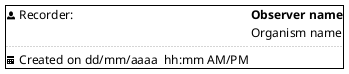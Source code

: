 @startsalt
{+
<&person> Recorder: | <b>Observer name
.                   | Organism name
.. | ..
<&calendar> Created on dd/mm/aaaa  hh:mm AM/PM
}
@endsalt
